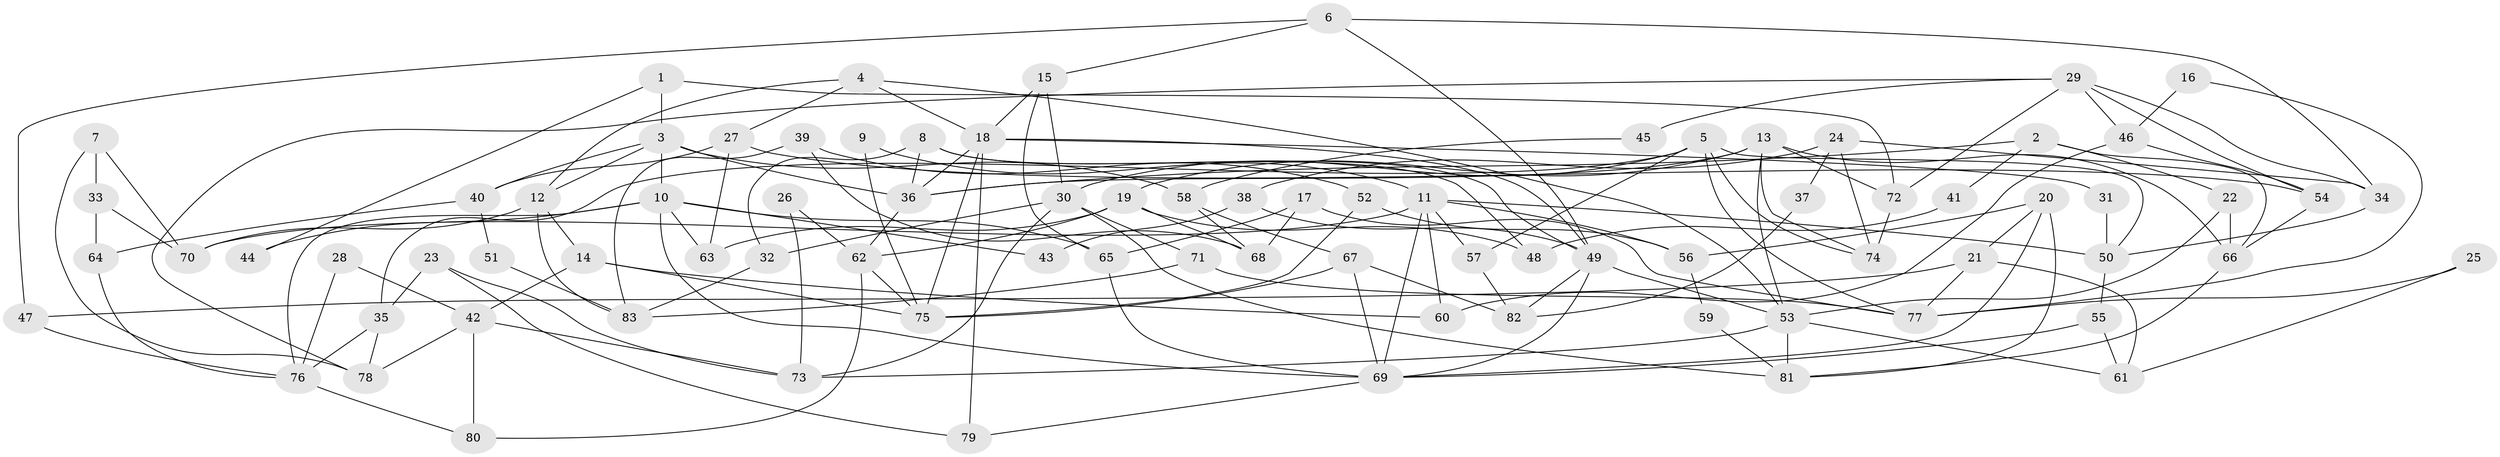 // coarse degree distribution, {10: 0.04, 7: 0.1, 3: 0.2, 9: 0.04, 4: 0.12, 5: 0.14, 2: 0.12, 6: 0.16, 8: 0.08}
// Generated by graph-tools (version 1.1) at 2025/37/03/04/25 23:37:01]
// undirected, 83 vertices, 166 edges
graph export_dot {
  node [color=gray90,style=filled];
  1;
  2;
  3;
  4;
  5;
  6;
  7;
  8;
  9;
  10;
  11;
  12;
  13;
  14;
  15;
  16;
  17;
  18;
  19;
  20;
  21;
  22;
  23;
  24;
  25;
  26;
  27;
  28;
  29;
  30;
  31;
  32;
  33;
  34;
  35;
  36;
  37;
  38;
  39;
  40;
  41;
  42;
  43;
  44;
  45;
  46;
  47;
  48;
  49;
  50;
  51;
  52;
  53;
  54;
  55;
  56;
  57;
  58;
  59;
  60;
  61;
  62;
  63;
  64;
  65;
  66;
  67;
  68;
  69;
  70;
  71;
  72;
  73;
  74;
  75;
  76;
  77;
  78;
  79;
  80;
  81;
  82;
  83;
  1 -- 3;
  1 -- 72;
  1 -- 44;
  2 -- 66;
  2 -- 36;
  2 -- 22;
  2 -- 41;
  3 -- 10;
  3 -- 36;
  3 -- 12;
  3 -- 40;
  3 -- 58;
  4 -- 53;
  4 -- 12;
  4 -- 18;
  4 -- 27;
  5 -- 30;
  5 -- 35;
  5 -- 50;
  5 -- 57;
  5 -- 74;
  5 -- 77;
  6 -- 15;
  6 -- 34;
  6 -- 47;
  6 -- 49;
  7 -- 78;
  7 -- 70;
  7 -- 33;
  8 -- 36;
  8 -- 49;
  8 -- 32;
  8 -- 48;
  9 -- 75;
  9 -- 11;
  10 -- 63;
  10 -- 69;
  10 -- 43;
  10 -- 44;
  10 -- 65;
  10 -- 76;
  11 -- 57;
  11 -- 69;
  11 -- 50;
  11 -- 56;
  11 -- 60;
  11 -- 70;
  12 -- 14;
  12 -- 70;
  12 -- 83;
  13 -- 66;
  13 -- 53;
  13 -- 19;
  13 -- 36;
  13 -- 72;
  13 -- 74;
  14 -- 75;
  14 -- 60;
  14 -- 42;
  15 -- 18;
  15 -- 65;
  15 -- 30;
  16 -- 77;
  16 -- 46;
  17 -- 77;
  17 -- 65;
  17 -- 68;
  18 -- 49;
  18 -- 31;
  18 -- 36;
  18 -- 75;
  18 -- 79;
  19 -- 62;
  19 -- 48;
  19 -- 63;
  19 -- 68;
  20 -- 69;
  20 -- 21;
  20 -- 56;
  20 -- 81;
  21 -- 47;
  21 -- 77;
  21 -- 61;
  22 -- 53;
  22 -- 66;
  23 -- 79;
  23 -- 73;
  23 -- 35;
  24 -- 34;
  24 -- 74;
  24 -- 37;
  24 -- 38;
  25 -- 61;
  25 -- 77;
  26 -- 73;
  26 -- 62;
  27 -- 40;
  27 -- 54;
  27 -- 63;
  28 -- 76;
  28 -- 42;
  29 -- 54;
  29 -- 72;
  29 -- 34;
  29 -- 45;
  29 -- 46;
  29 -- 78;
  30 -- 81;
  30 -- 32;
  30 -- 71;
  30 -- 73;
  31 -- 50;
  32 -- 83;
  33 -- 70;
  33 -- 64;
  34 -- 50;
  35 -- 78;
  35 -- 76;
  36 -- 62;
  37 -- 82;
  38 -- 49;
  38 -- 43;
  39 -- 68;
  39 -- 83;
  39 -- 52;
  40 -- 64;
  40 -- 51;
  41 -- 48;
  42 -- 80;
  42 -- 73;
  42 -- 78;
  45 -- 58;
  46 -- 54;
  46 -- 60;
  47 -- 76;
  49 -- 53;
  49 -- 69;
  49 -- 82;
  50 -- 55;
  51 -- 83;
  52 -- 56;
  52 -- 75;
  53 -- 73;
  53 -- 61;
  53 -- 81;
  54 -- 66;
  55 -- 69;
  55 -- 61;
  56 -- 59;
  57 -- 82;
  58 -- 68;
  58 -- 67;
  59 -- 81;
  62 -- 75;
  62 -- 80;
  64 -- 76;
  65 -- 69;
  66 -- 81;
  67 -- 75;
  67 -- 69;
  67 -- 82;
  69 -- 79;
  71 -- 83;
  71 -- 77;
  72 -- 74;
  76 -- 80;
}
